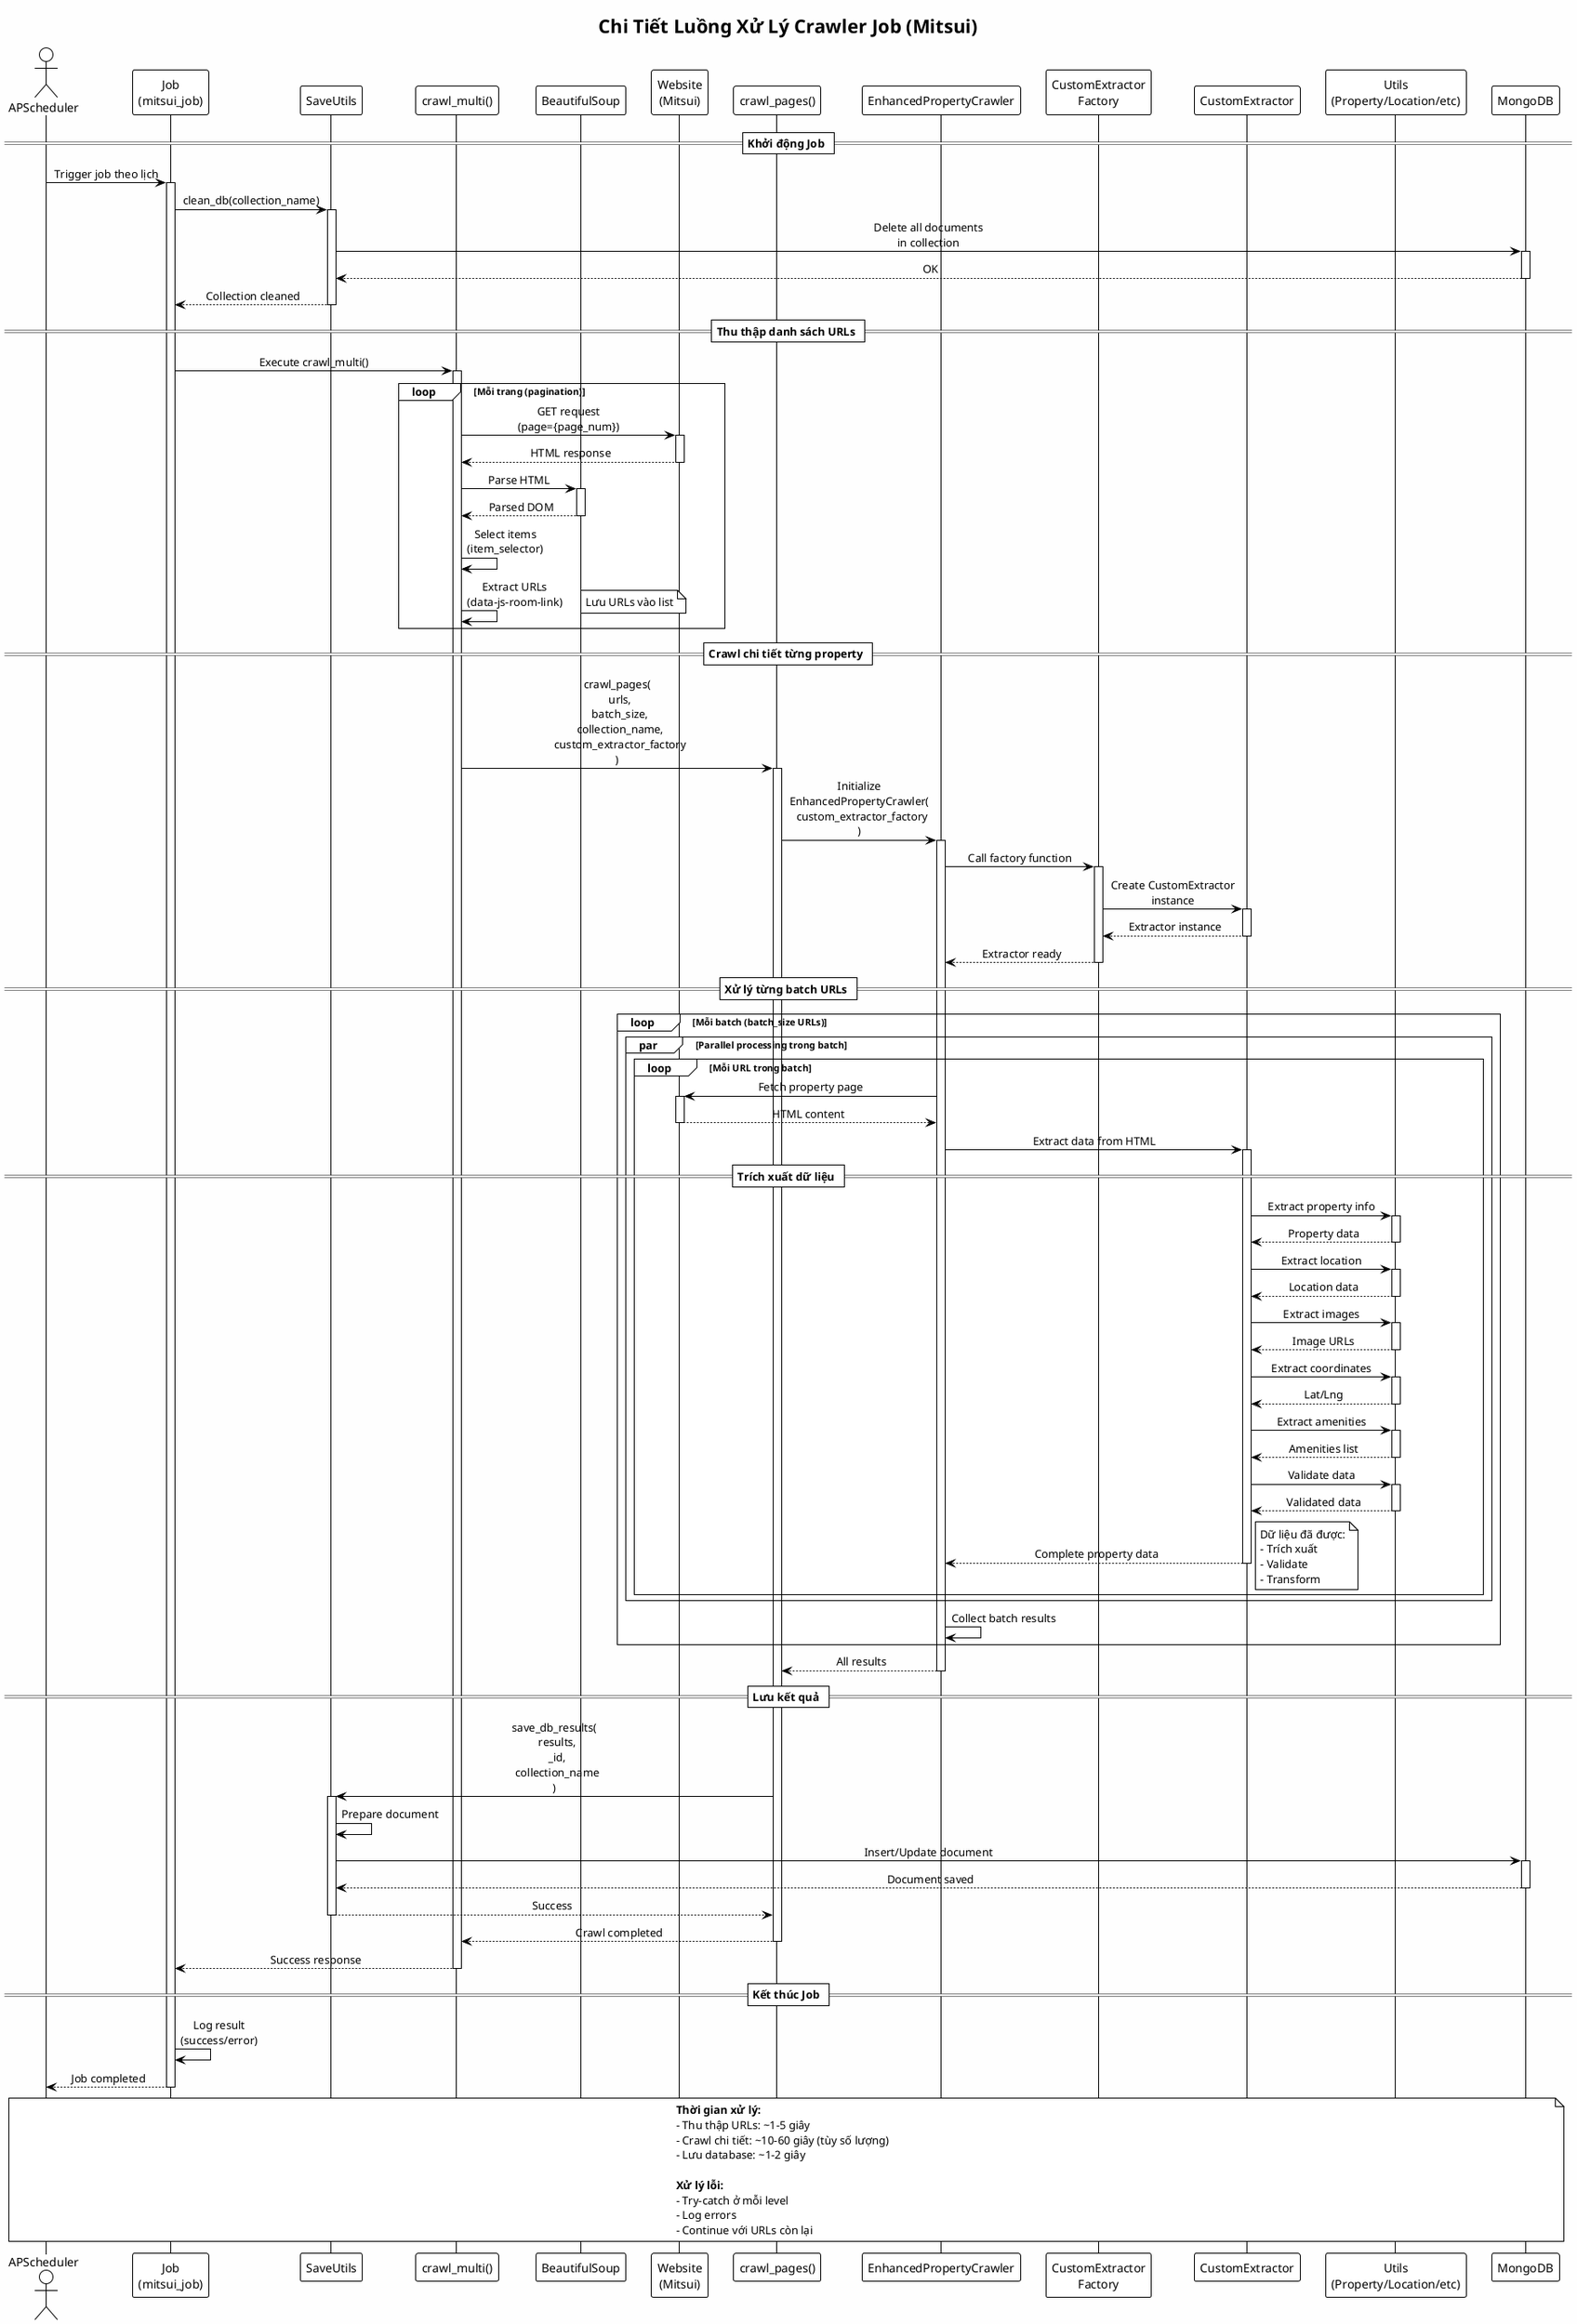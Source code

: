 @startuml Crawler Job Sequence
!theme plain
skinparam backgroundColor #FEFEFE
skinparam sequenceMessageAlign center

title Chi Tiết Luồng Xử Lý Crawler Job (Mitsui)

actor "APScheduler" as scheduler
participant "Job\n(mitsui_job)" as job
participant "SaveUtils" as save_utils
participant "crawl_multi()" as crawl_multi
participant "BeautifulSoup" as bs4
participant "Website\n(Mitsui)" as website
participant "crawl_pages()" as crawl_pages
participant "EnhancedPropertyCrawler" as crawler
participant "CustomExtractor\nFactory" as factory
participant "CustomExtractor" as extractor
participant "Utils\n(Property/Location/etc)" as utils
participant "MongoDB" as mongodb

== Khởi động Job ==
scheduler -> job: Trigger job theo lịch
activate job

job -> save_utils: clean_db(collection_name)
activate save_utils
save_utils -> mongodb: Delete all documents\nin collection
activate mongodb
mongodb --> save_utils: OK
deactivate mongodb
save_utils --> job: Collection cleaned
deactivate save_utils

== Thu thập danh sách URLs ==
job -> crawl_multi: Execute crawl_multi()
activate crawl_multi

loop Mỗi trang (pagination)
  crawl_multi -> website: GET request\n(page={page_num})
  activate website
  website --> crawl_multi: HTML response
  deactivate website
  
  crawl_multi -> bs4: Parse HTML
  activate bs4
  bs4 --> crawl_multi: Parsed DOM
  deactivate bs4
  
  crawl_multi -> crawl_multi: Select items\n(item_selector)
  crawl_multi -> crawl_multi: Extract URLs\n(data-js-room-link)
  
  note right
    Lưu URLs vào list
  end note
end

== Crawl chi tiết từng property ==
crawl_multi -> crawl_pages: crawl_pages(\n  urls,\n  batch_size,\n  collection_name,\n  custom_extractor_factory\n)
activate crawl_pages

crawl_pages -> crawler: Initialize\nEnhancedPropertyCrawler(\n  custom_extractor_factory\n)
activate crawler

crawler -> factory: Call factory function
activate factory
factory -> extractor: Create CustomExtractor\ninstance
activate extractor
extractor --> factory: Extractor instance
deactivate extractor
factory --> crawler: Extractor ready
deactivate factory

== Xử lý từng batch URLs ==
loop Mỗi batch (batch_size URLs)
  
  par Parallel processing trong batch
    loop Mỗi URL trong batch
      crawler -> website: Fetch property page
      activate website
      website --> crawler: HTML content
      deactivate website
      
      crawler -> extractor: Extract data from HTML
      activate extractor
      
      == Trích xuất dữ liệu ==
      extractor -> utils: Extract property info
      activate utils
      utils --> extractor: Property data
      deactivate utils
      
      extractor -> utils: Extract location
      activate utils
      utils --> extractor: Location data
      deactivate utils
      
      extractor -> utils: Extract images
      activate utils
      utils --> extractor: Image URLs
      deactivate utils
      
      extractor -> utils: Extract coordinates
      activate utils
      utils --> extractor: Lat/Lng
      deactivate utils
      
      extractor -> utils: Extract amenities
      activate utils
      utils --> extractor: Amenities list
      deactivate utils
      
      extractor -> utils: Validate data
      activate utils
      utils --> extractor: Validated data
      deactivate utils
      
      extractor --> crawler: Complete property data
      deactivate extractor
      
      note right
        Dữ liệu đã được:
        - Trích xuất
        - Validate
        - Transform
      end note
    end
  end
  
  crawler -> crawler: Collect batch results
end

crawler --> crawl_pages: All results
deactivate crawler

== Lưu kết quả ==
crawl_pages -> save_utils: save_db_results(\n  results,\n  _id,\n  collection_name\n)
activate save_utils

save_utils -> save_utils: Prepare document
save_utils -> mongodb: Insert/Update document
activate mongodb
mongodb --> save_utils: Document saved
deactivate mongodb

save_utils --> crawl_pages: Success
deactivate save_utils

crawl_pages --> crawl_multi: Crawl completed
deactivate crawl_pages

crawl_multi --> job: Success response
deactivate crawl_multi

== Kết thúc Job ==
job -> job: Log result\n(success/error)
job --> scheduler: Job completed
deactivate job

note over scheduler, mongodb
  **Thời gian xử lý:**
  - Thu thập URLs: ~1-5 giây
  - Crawl chi tiết: ~10-60 giây (tùy số lượng)
  - Lưu database: ~1-2 giây
  
  **Xử lý lỗi:**
  - Try-catch ở mỗi level
  - Log errors
  - Continue với URLs còn lại
end note

@enduml